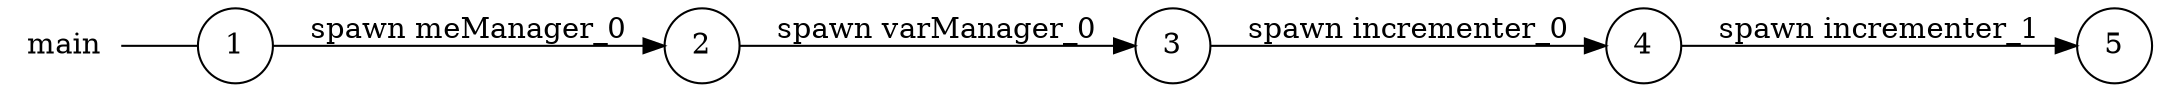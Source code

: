 digraph main {
	rankdir="LR";
	n_0 [label="main", shape="plaintext"];
	n_1 [id="5", shape=circle, label="4"];
	n_2 [id="1", shape=circle, label="1"];
	n_0 -> n_2 [arrowhead=none];
	n_3 [id="2", shape=circle, label="2"];
	n_4 [id="4", shape=circle, label="5"];
	n_5 [id="3", shape=circle, label="3"];

	n_3 -> n_5 [id="[$e|1]", label="spawn varManager_0"];
	n_5 -> n_1 [id="[$e|3]", label="spawn incrementer_0"];
	n_1 -> n_4 [id="[$e|0]", label="spawn incrementer_1"];
	n_2 -> n_3 [id="[$e|2]", label="spawn meManager_0"];
}
